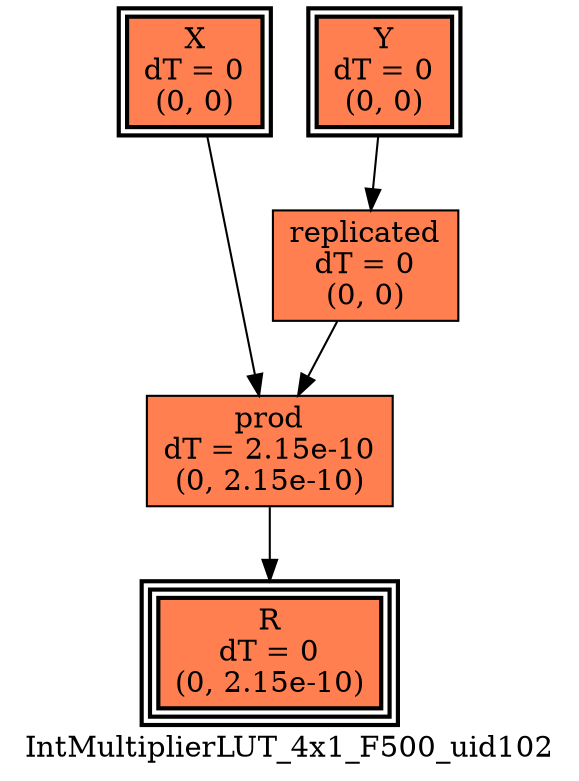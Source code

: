 digraph IntMultiplierLUT_4x1_F500_uid102
{
	//graph drawing options
	label=IntMultiplierLUT_4x1_F500_uid102;
	labelloc=bottom;
	labeljust=right;
	ratio=auto;
	nodesep=0.25;
	ranksep=0.5;

	//input/output signals of operator IntMultiplierLUT_4x1_F500_uid102
	X__IntMultiplierLUT_4x1_F500_uid102 [ label="X\ndT = 0\n(0, 0)", shape=box, color=black, style="bold, filled", fillcolor=coral, peripheries=2 ];
	Y__IntMultiplierLUT_4x1_F500_uid102 [ label="Y\ndT = 0\n(0, 0)", shape=box, color=black, style="bold, filled", fillcolor=coral, peripheries=2 ];
	R__IntMultiplierLUT_4x1_F500_uid102 [ label="R\ndT = 0\n(0, 2.15e-10)", shape=box, color=black, style="bold, filled", fillcolor=coral, peripheries=3 ];
	{rank=same X__IntMultiplierLUT_4x1_F500_uid102, Y__IntMultiplierLUT_4x1_F500_uid102};
	{rank=same R__IntMultiplierLUT_4x1_F500_uid102};
	//internal signals of operator IntMultiplierLUT_4x1_F500_uid102
	replicated__IntMultiplierLUT_4x1_F500_uid102 [ label="replicated\ndT = 0\n(0, 0)", shape=box, color=black, style=filled, fillcolor=coral, peripheries=1 ];
	prod__IntMultiplierLUT_4x1_F500_uid102 [ label="prod\ndT = 2.15e-10\n(0, 2.15e-10)", shape=box, color=black, style=filled, fillcolor=coral, peripheries=1 ];

	//subcomponents of operator IntMultiplierLUT_4x1_F500_uid102

	//input and internal signal connections of operator IntMultiplierLUT_4x1_F500_uid102
	X__IntMultiplierLUT_4x1_F500_uid102 -> prod__IntMultiplierLUT_4x1_F500_uid102 [ arrowhead=normal, arrowsize=1.0, arrowtail=normal, color=black, dir=forward  ];
	Y__IntMultiplierLUT_4x1_F500_uid102 -> replicated__IntMultiplierLUT_4x1_F500_uid102 [ arrowhead=normal, arrowsize=1.0, arrowtail=normal, color=black, dir=forward  ];
	replicated__IntMultiplierLUT_4x1_F500_uid102 -> prod__IntMultiplierLUT_4x1_F500_uid102 [ arrowhead=normal, arrowsize=1.0, arrowtail=normal, color=black, dir=forward  ];
	prod__IntMultiplierLUT_4x1_F500_uid102 -> R__IntMultiplierLUT_4x1_F500_uid102 [ arrowhead=normal, arrowsize=1.0, arrowtail=normal, color=black, dir=forward  ];
}

